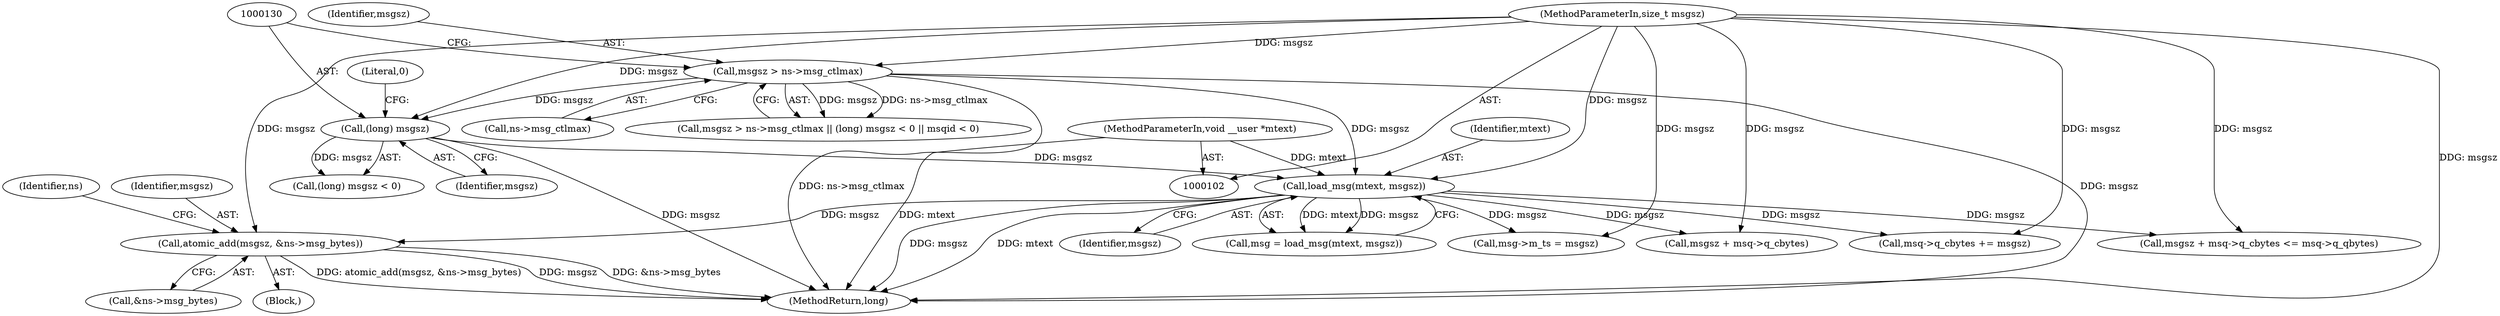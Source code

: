 digraph "0_linux_6062a8dc0517bce23e3c2f7d2fea5e22411269a3@pointer" {
"1000321" [label="(Call,atomic_add(msgsz, &ns->msg_bytes))"];
"1000106" [label="(MethodParameterIn,size_t msgsz)"];
"1000148" [label="(Call,load_msg(mtext, msgsz))"];
"1000105" [label="(MethodParameterIn,void __user *mtext)"];
"1000122" [label="(Call,msgsz > ns->msg_ctlmax)"];
"1000129" [label="(Call,(long) msgsz)"];
"1000330" [label="(Identifier,ns)"];
"1000321" [label="(Call,atomic_add(msgsz, &ns->msg_bytes))"];
"1000128" [label="(Call,(long) msgsz < 0)"];
"1000122" [label="(Call,msgsz > ns->msg_ctlmax)"];
"1000323" [label="(Call,&ns->msg_bytes)"];
"1000148" [label="(Call,load_msg(mtext, msgsz))"];
"1000312" [label="(Call,msq->q_cbytes += msgsz)"];
"1000146" [label="(Call,msg = load_msg(mtext, msgsz))"];
"1000124" [label="(Call,ns->msg_ctlmax)"];
"1000129" [label="(Call,(long) msgsz)"];
"1000131" [label="(Identifier,msgsz)"];
"1000162" [label="(Call,msg->m_ts = msgsz)"];
"1000322" [label="(Identifier,msgsz)"];
"1000106" [label="(MethodParameterIn,size_t msgsz)"];
"1000149" [label="(Identifier,mtext)"];
"1000350" [label="(MethodReturn,long)"];
"1000132" [label="(Literal,0)"];
"1000209" [label="(Call,msgsz + msq->q_cbytes)"];
"1000150" [label="(Identifier,msgsz)"];
"1000105" [label="(MethodParameterIn,void __user *mtext)"];
"1000208" [label="(Call,msgsz + msq->q_cbytes <= msq->q_qbytes)"];
"1000121" [label="(Call,msgsz > ns->msg_ctlmax || (long) msgsz < 0 || msqid < 0)"];
"1000302" [label="(Block,)"];
"1000123" [label="(Identifier,msgsz)"];
"1000321" -> "1000302"  [label="AST: "];
"1000321" -> "1000323"  [label="CFG: "];
"1000322" -> "1000321"  [label="AST: "];
"1000323" -> "1000321"  [label="AST: "];
"1000330" -> "1000321"  [label="CFG: "];
"1000321" -> "1000350"  [label="DDG: msgsz"];
"1000321" -> "1000350"  [label="DDG: &ns->msg_bytes"];
"1000321" -> "1000350"  [label="DDG: atomic_add(msgsz, &ns->msg_bytes)"];
"1000106" -> "1000321"  [label="DDG: msgsz"];
"1000148" -> "1000321"  [label="DDG: msgsz"];
"1000106" -> "1000102"  [label="AST: "];
"1000106" -> "1000350"  [label="DDG: msgsz"];
"1000106" -> "1000122"  [label="DDG: msgsz"];
"1000106" -> "1000129"  [label="DDG: msgsz"];
"1000106" -> "1000148"  [label="DDG: msgsz"];
"1000106" -> "1000162"  [label="DDG: msgsz"];
"1000106" -> "1000208"  [label="DDG: msgsz"];
"1000106" -> "1000209"  [label="DDG: msgsz"];
"1000106" -> "1000312"  [label="DDG: msgsz"];
"1000148" -> "1000146"  [label="AST: "];
"1000148" -> "1000150"  [label="CFG: "];
"1000149" -> "1000148"  [label="AST: "];
"1000150" -> "1000148"  [label="AST: "];
"1000146" -> "1000148"  [label="CFG: "];
"1000148" -> "1000350"  [label="DDG: mtext"];
"1000148" -> "1000350"  [label="DDG: msgsz"];
"1000148" -> "1000146"  [label="DDG: mtext"];
"1000148" -> "1000146"  [label="DDG: msgsz"];
"1000105" -> "1000148"  [label="DDG: mtext"];
"1000122" -> "1000148"  [label="DDG: msgsz"];
"1000129" -> "1000148"  [label="DDG: msgsz"];
"1000148" -> "1000162"  [label="DDG: msgsz"];
"1000148" -> "1000208"  [label="DDG: msgsz"];
"1000148" -> "1000209"  [label="DDG: msgsz"];
"1000148" -> "1000312"  [label="DDG: msgsz"];
"1000105" -> "1000102"  [label="AST: "];
"1000105" -> "1000350"  [label="DDG: mtext"];
"1000122" -> "1000121"  [label="AST: "];
"1000122" -> "1000124"  [label="CFG: "];
"1000123" -> "1000122"  [label="AST: "];
"1000124" -> "1000122"  [label="AST: "];
"1000130" -> "1000122"  [label="CFG: "];
"1000121" -> "1000122"  [label="CFG: "];
"1000122" -> "1000350"  [label="DDG: msgsz"];
"1000122" -> "1000350"  [label="DDG: ns->msg_ctlmax"];
"1000122" -> "1000121"  [label="DDG: msgsz"];
"1000122" -> "1000121"  [label="DDG: ns->msg_ctlmax"];
"1000122" -> "1000129"  [label="DDG: msgsz"];
"1000129" -> "1000128"  [label="AST: "];
"1000129" -> "1000131"  [label="CFG: "];
"1000130" -> "1000129"  [label="AST: "];
"1000131" -> "1000129"  [label="AST: "];
"1000132" -> "1000129"  [label="CFG: "];
"1000129" -> "1000350"  [label="DDG: msgsz"];
"1000129" -> "1000128"  [label="DDG: msgsz"];
}
